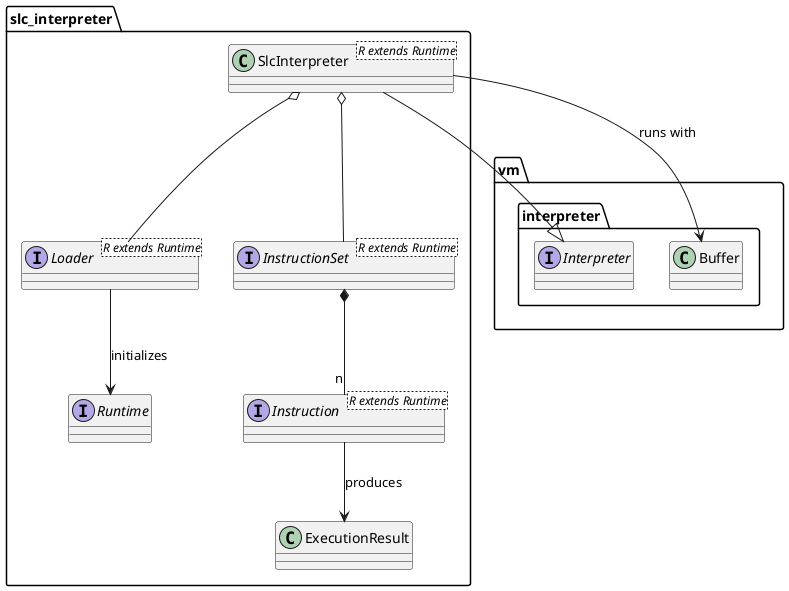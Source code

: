 @startuml "SLC Interpreter design"

package vm.interpreter {
    interface Interpreter
    class Buffer
}

package slc_interpreter {
    class SlcInterpreter<R extends Runtime>
    interface Loader<R extends Runtime>
    interface InstructionSet<R extends Runtime>
    interface Instruction<R extends Runtime>
    interface Runtime
    class ExecutionResult

    SlcInterpreter --|> Interpreter
    SlcInterpreter o-- Loader
    SlcInterpreter o-- InstructionSet
    SlcInterpreter --> Buffer : runs with
    Loader --> Runtime : initializes
    InstructionSet *-- "n" Instruction
    Instruction --> ExecutionResult : produces
}

@enduml
